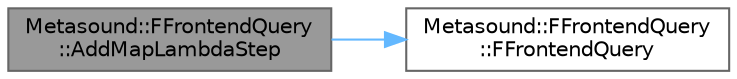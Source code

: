 digraph "Metasound::FFrontendQuery::AddMapLambdaStep"
{
 // INTERACTIVE_SVG=YES
 // LATEX_PDF_SIZE
  bgcolor="transparent";
  edge [fontname=Helvetica,fontsize=10,labelfontname=Helvetica,labelfontsize=10];
  node [fontname=Helvetica,fontsize=10,shape=box,height=0.2,width=0.4];
  rankdir="LR";
  Node1 [id="Node000001",label="Metasound::FFrontendQuery\l::AddMapLambdaStep",height=0.2,width=0.4,color="gray40", fillcolor="grey60", style="filled", fontcolor="black",tooltip=" "];
  Node1 -> Node2 [id="edge1_Node000001_Node000002",color="steelblue1",style="solid",tooltip=" "];
  Node2 [id="Node000002",label="Metasound::FFrontendQuery\l::FFrontendQuery",height=0.2,width=0.4,color="grey40", fillcolor="white", style="filled",URL="$d3/d64/classMetasound_1_1FFrontendQuery.html#a2b63a35aefd7236614ced2d66f75fa15",tooltip=" "];
}

